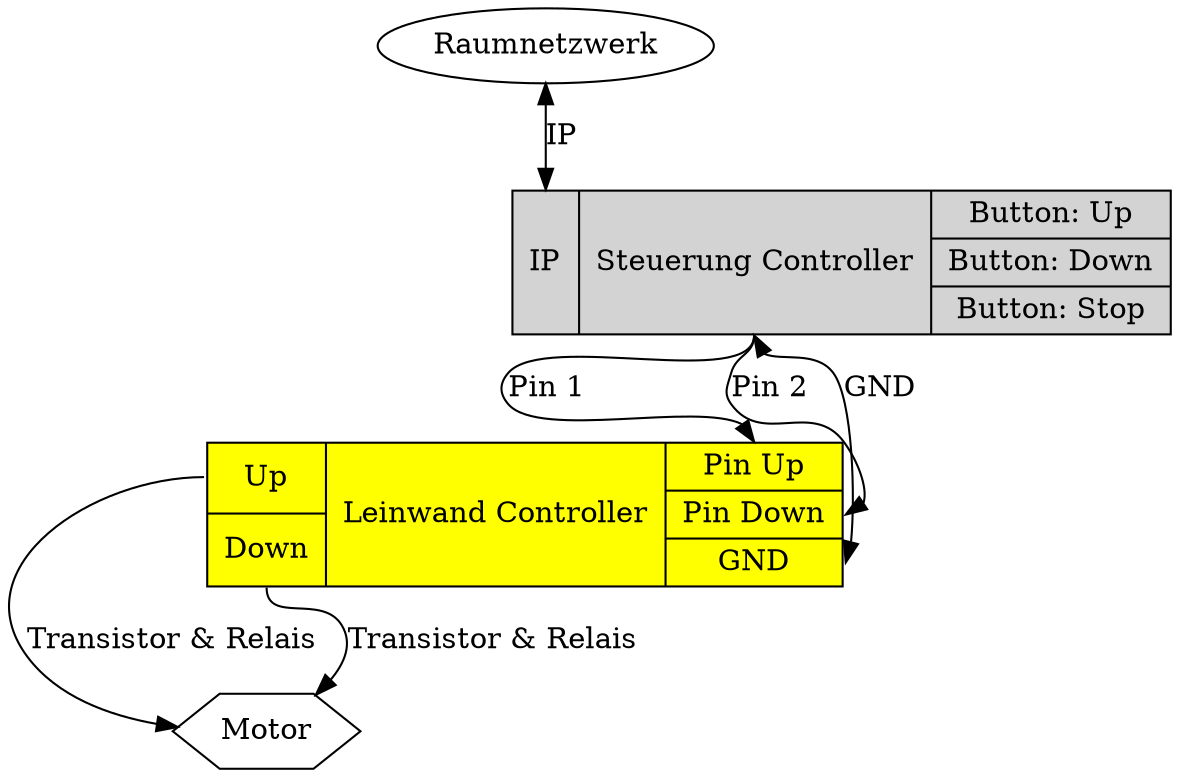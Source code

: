 digraph Setup {

nodesep=0.9
node	[shape=record style=filled];

LW 	[ label="{ <up> Up | <down> Down } | <f0> Leinwand Controller | { <pin1> Pin Up | <pin2> Pin Down | <pin3> GND } " fillcolor=yellow ];
Cont	[ label="<ip> IP | <f0> Steuerung Controller|{ <up> Button: Up|<down> Button: Down|<stop> Button: Stop }" ];
Motor	[ label="Motor" shape=hexagon style=solid];
Raum	[ label="Raumnetzwerk" shape=oval style=solid];

Cont:f0->LW:pin1 [ label="Pin 1" ];
Cont:f0->LW:pin2 [ label="Pin 2" ];
Cont:f0->LW:pin3 [ label="GND" , dir="both" ];
//Cont:f0->LW:spi;
LW:up->Motor [ label="Transistor & Relais" ];
LW:down->Motor [ label="Transistor & Relais" ];

//Cont:ip->Raum:f0 [ label="IP" ];
Raum->Cont:ip [ label="IP", dir="both" ];

}
